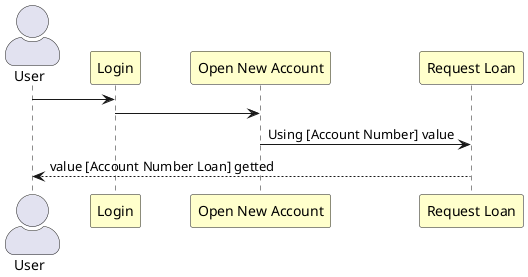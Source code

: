 @startuml REQUEST_LOAN_OF_A_NEW_ACCOUNT_SCENARIO

!pragma teoz true
skinparam ParticipantPadding 20
skinparam BoxPadding 10
skinparam actorStyle awesome

actor "User" as user
participant "Login" as login #BUSINESS
participant "Open New Account" as open_account #BUSINESS
participant "Request Loan" as loan #BUSINESS

user -> login
login -> open_account
open_account -> loan: Using [Account Number] value
loan --> user: value [Account Number Loan] getted
@enduml
